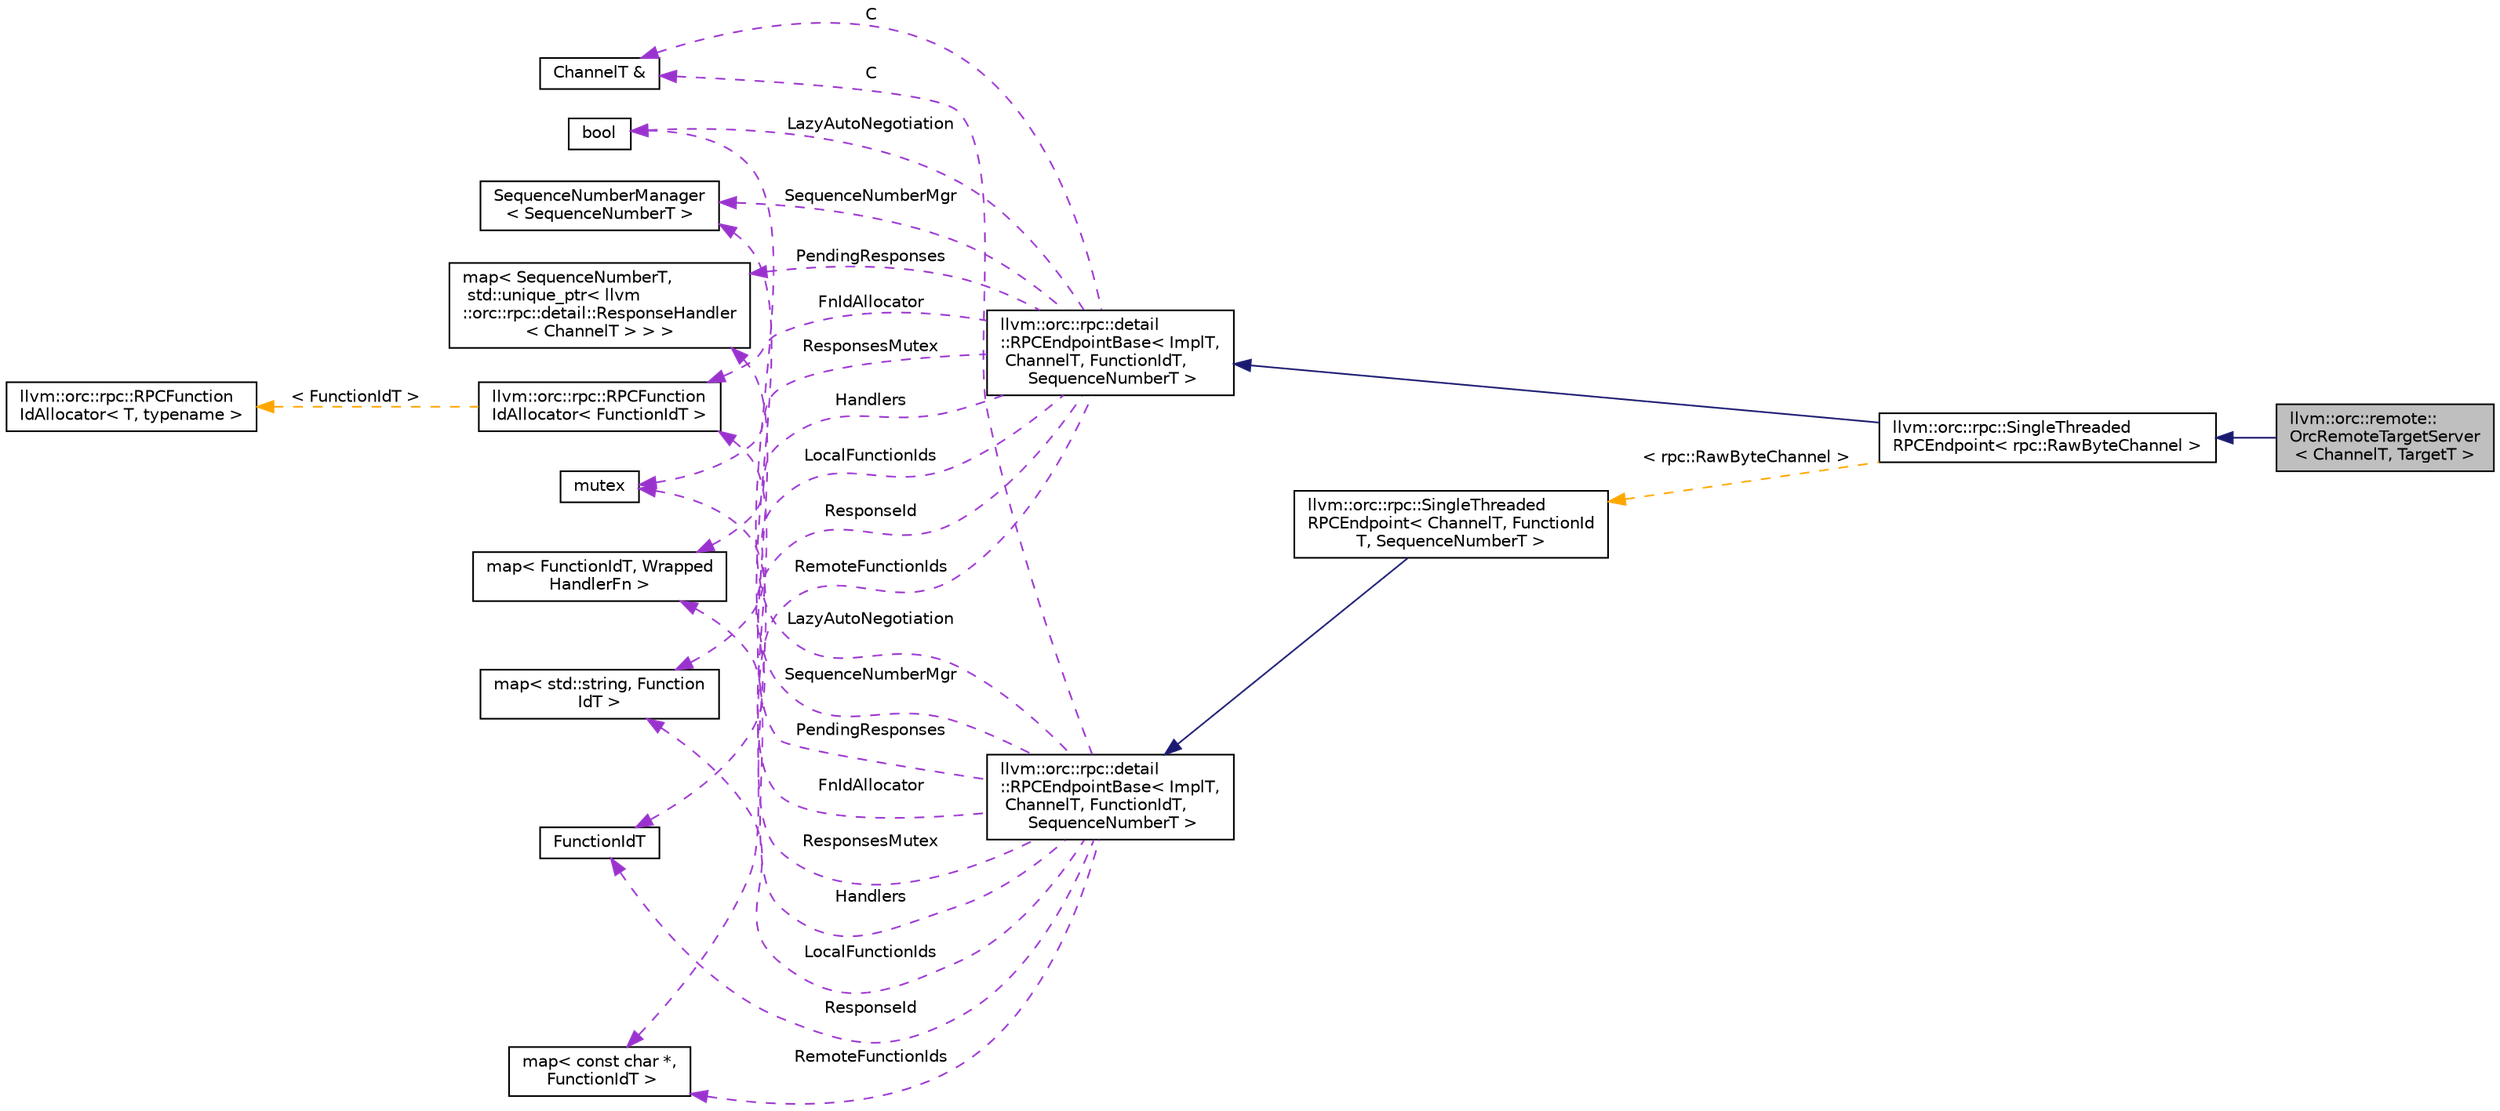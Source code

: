 digraph "llvm::orc::remote::OrcRemoteTargetServer&lt; ChannelT, TargetT &gt;"
{
 // LATEX_PDF_SIZE
  bgcolor="transparent";
  edge [fontname="Helvetica",fontsize="10",labelfontname="Helvetica",labelfontsize="10"];
  node [fontname="Helvetica",fontsize="10",shape="box"];
  rankdir="LR";
  Node1 [label="llvm::orc::remote::\lOrcRemoteTargetServer\l\< ChannelT, TargetT \>",height=0.2,width=0.4,color="black", fillcolor="grey75", style="filled", fontcolor="black",tooltip=" "];
  Node2 -> Node1 [dir="back",color="midnightblue",fontsize="10",style="solid",fontname="Helvetica"];
  Node2 [label="llvm::orc::rpc::SingleThreaded\lRPCEndpoint\< rpc::RawByteChannel \>",height=0.2,width=0.4,color="black",URL="$classllvm_1_1orc_1_1rpc_1_1SingleThreadedRPCEndpoint.html",tooltip=" "];
  Node3 -> Node2 [dir="back",color="midnightblue",fontsize="10",style="solid",fontname="Helvetica"];
  Node3 [label="llvm::orc::rpc::detail\l::RPCEndpointBase\< ImplT,\l ChannelT, FunctionIdT,\l SequenceNumberT \>",height=0.2,width=0.4,color="black",URL="$classllvm_1_1orc_1_1rpc_1_1detail_1_1RPCEndpointBase.html",tooltip="Contains primitive utilities for defining, calling and handling calls to remote procedures."];
  Node4 -> Node3 [dir="back",color="darkorchid3",fontsize="10",style="dashed",label=" C" ,fontname="Helvetica"];
  Node4 [label="ChannelT &",height=0.2,width=0.4,color="black",tooltip=" "];
  Node5 -> Node3 [dir="back",color="darkorchid3",fontsize="10",style="dashed",label=" LazyAutoNegotiation" ,fontname="Helvetica"];
  Node5 [label="bool",height=0.2,width=0.4,color="black",URL="$classbool.html",tooltip=" "];
  Node6 -> Node3 [dir="back",color="darkorchid3",fontsize="10",style="dashed",label=" FnIdAllocator" ,fontname="Helvetica"];
  Node6 [label="llvm::orc::rpc::RPCFunction\lIdAllocator\< FunctionIdT \>",height=0.2,width=0.4,color="black",URL="$classllvm_1_1orc_1_1rpc_1_1RPCFunctionIdAllocator.html",tooltip=" "];
  Node7 -> Node6 [dir="back",color="orange",fontsize="10",style="dashed",label=" \< FunctionIdT \>" ,fontname="Helvetica"];
  Node7 [label="llvm::orc::rpc::RPCFunction\lIdAllocator\< T, typename \>",height=0.2,width=0.4,color="black",URL="$classllvm_1_1orc_1_1rpc_1_1RPCFunctionIdAllocator.html",tooltip="Allocates RPC function ids during autonegotiation."];
  Node8 -> Node3 [dir="back",color="darkorchid3",fontsize="10",style="dashed",label=" ResponseId" ,fontname="Helvetica"];
  Node8 [label="FunctionIdT",height=0.2,width=0.4,color="black",tooltip=" "];
  Node9 -> Node3 [dir="back",color="darkorchid3",fontsize="10",style="dashed",label=" LocalFunctionIds" ,fontname="Helvetica"];
  Node9 [label="map\< std::string, Function\lIdT \>",height=0.2,width=0.4,color="black",tooltip=" "];
  Node10 -> Node3 [dir="back",color="darkorchid3",fontsize="10",style="dashed",label=" RemoteFunctionIds" ,fontname="Helvetica"];
  Node10 [label="map\< const char *,\l FunctionIdT \>",height=0.2,width=0.4,color="black",tooltip=" "];
  Node11 -> Node3 [dir="back",color="darkorchid3",fontsize="10",style="dashed",label=" Handlers" ,fontname="Helvetica"];
  Node11 [label="map\< FunctionIdT, Wrapped\lHandlerFn \>",height=0.2,width=0.4,color="black",tooltip=" "];
  Node12 -> Node3 [dir="back",color="darkorchid3",fontsize="10",style="dashed",label=" ResponsesMutex" ,fontname="Helvetica"];
  Node12 [label="mutex",height=0.2,width=0.4,color="black",tooltip=" "];
  Node13 -> Node3 [dir="back",color="darkorchid3",fontsize="10",style="dashed",label=" SequenceNumberMgr" ,fontname="Helvetica"];
  Node13 [label="SequenceNumberManager\l\< SequenceNumberT \>",height=0.2,width=0.4,color="black",tooltip=" "];
  Node14 -> Node3 [dir="back",color="darkorchid3",fontsize="10",style="dashed",label=" PendingResponses" ,fontname="Helvetica"];
  Node14 [label="map\< SequenceNumberT,\l std::unique_ptr\< llvm\l::orc::rpc::detail::ResponseHandler\l\< ChannelT \> \> \>",height=0.2,width=0.4,color="black",tooltip=" "];
  Node15 -> Node2 [dir="back",color="orange",fontsize="10",style="dashed",label=" \< rpc::RawByteChannel \>" ,fontname="Helvetica"];
  Node15 [label="llvm::orc::rpc::SingleThreaded\lRPCEndpoint\< ChannelT, FunctionId\lT, SequenceNumberT \>",height=0.2,width=0.4,color="black",URL="$classllvm_1_1orc_1_1rpc_1_1SingleThreadedRPCEndpoint.html",tooltip=" "];
  Node16 -> Node15 [dir="back",color="midnightblue",fontsize="10",style="solid",fontname="Helvetica"];
  Node16 [label="llvm::orc::rpc::detail\l::RPCEndpointBase\< ImplT,\l ChannelT, FunctionIdT,\l SequenceNumberT \>",height=0.2,width=0.4,color="black",URL="$classllvm_1_1orc_1_1rpc_1_1detail_1_1RPCEndpointBase.html",tooltip="Contains primitive utilities for defining, calling and handling calls to remote procedures."];
  Node4 -> Node16 [dir="back",color="darkorchid3",fontsize="10",style="dashed",label=" C" ,fontname="Helvetica"];
  Node5 -> Node16 [dir="back",color="darkorchid3",fontsize="10",style="dashed",label=" LazyAutoNegotiation" ,fontname="Helvetica"];
  Node6 -> Node16 [dir="back",color="darkorchid3",fontsize="10",style="dashed",label=" FnIdAllocator" ,fontname="Helvetica"];
  Node8 -> Node16 [dir="back",color="darkorchid3",fontsize="10",style="dashed",label=" ResponseId" ,fontname="Helvetica"];
  Node9 -> Node16 [dir="back",color="darkorchid3",fontsize="10",style="dashed",label=" LocalFunctionIds" ,fontname="Helvetica"];
  Node10 -> Node16 [dir="back",color="darkorchid3",fontsize="10",style="dashed",label=" RemoteFunctionIds" ,fontname="Helvetica"];
  Node11 -> Node16 [dir="back",color="darkorchid3",fontsize="10",style="dashed",label=" Handlers" ,fontname="Helvetica"];
  Node12 -> Node16 [dir="back",color="darkorchid3",fontsize="10",style="dashed",label=" ResponsesMutex" ,fontname="Helvetica"];
  Node13 -> Node16 [dir="back",color="darkorchid3",fontsize="10",style="dashed",label=" SequenceNumberMgr" ,fontname="Helvetica"];
  Node14 -> Node16 [dir="back",color="darkorchid3",fontsize="10",style="dashed",label=" PendingResponses" ,fontname="Helvetica"];
}
